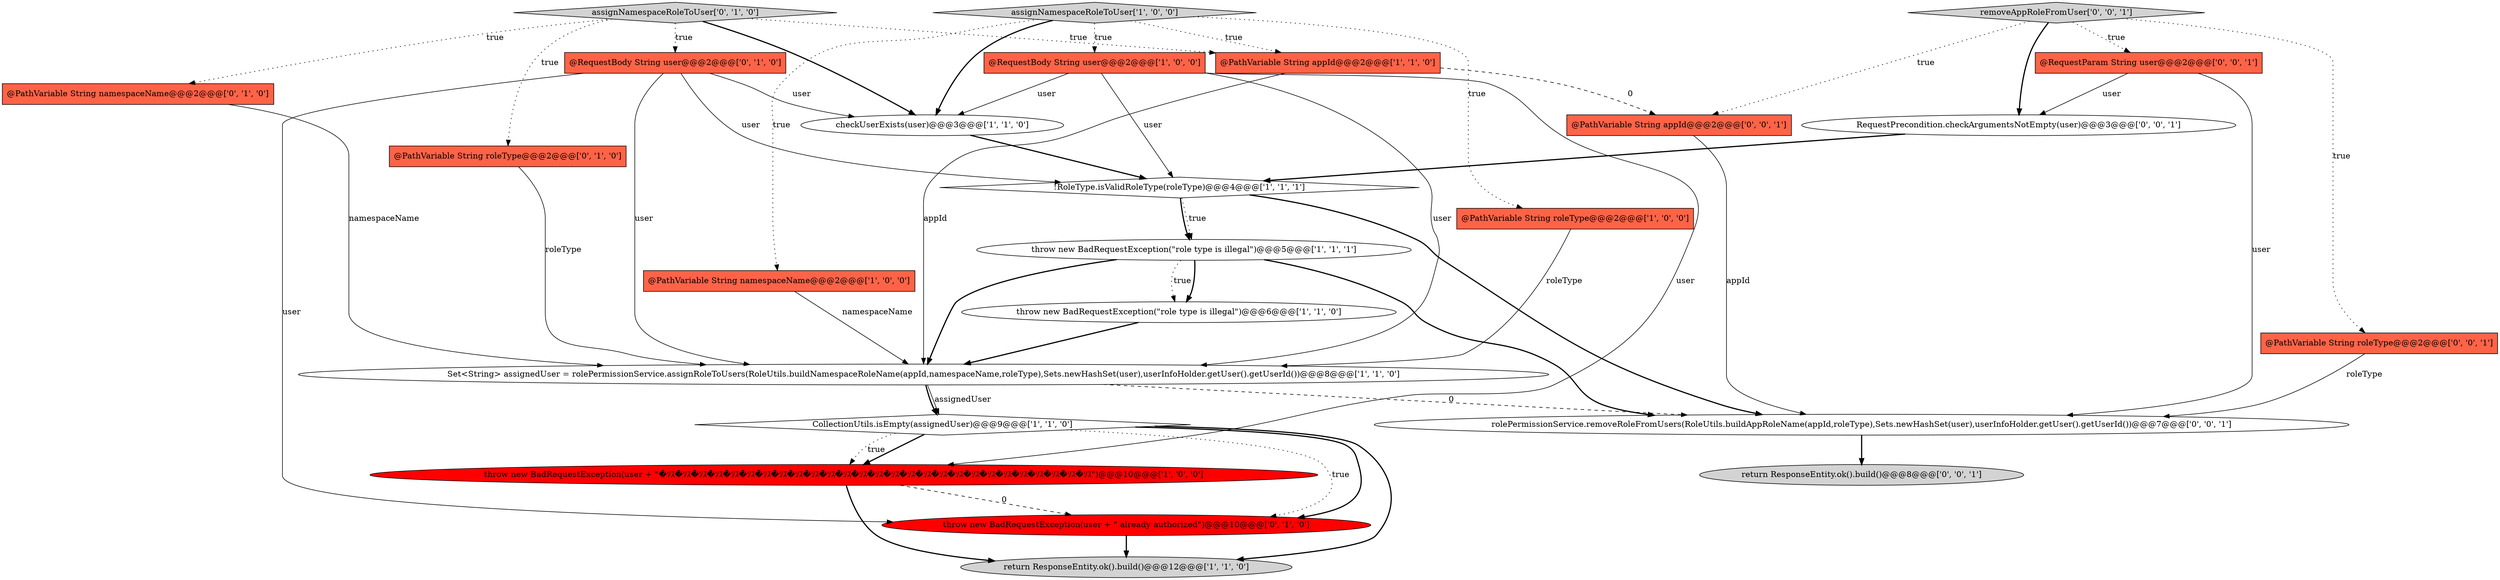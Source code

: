 digraph {
17 [style = filled, label = "@PathVariable String namespaceName@@@2@@@['0', '1', '0']", fillcolor = tomato, shape = box image = "AAA0AAABBB2BBB"];
21 [style = filled, label = "@PathVariable String appId@@@2@@@['0', '0', '1']", fillcolor = tomato, shape = box image = "AAA0AAABBB3BBB"];
22 [style = filled, label = "RequestPrecondition.checkArgumentsNotEmpty(user)@@@3@@@['0', '0', '1']", fillcolor = white, shape = ellipse image = "AAA0AAABBB3BBB"];
1 [style = filled, label = "return ResponseEntity.ok().build()@@@12@@@['1', '1', '0']", fillcolor = lightgray, shape = ellipse image = "AAA0AAABBB1BBB"];
11 [style = filled, label = "assignNamespaceRoleToUser['1', '0', '0']", fillcolor = lightgray, shape = diamond image = "AAA0AAABBB1BBB"];
7 [style = filled, label = "@RequestBody String user@@@2@@@['1', '0', '0']", fillcolor = tomato, shape = box image = "AAA0AAABBB1BBB"];
4 [style = filled, label = "!RoleType.isValidRoleType(roleType)@@@4@@@['1', '1', '1']", fillcolor = white, shape = diamond image = "AAA0AAABBB1BBB"];
0 [style = filled, label = "@PathVariable String roleType@@@2@@@['1', '0', '0']", fillcolor = tomato, shape = box image = "AAA0AAABBB1BBB"];
8 [style = filled, label = "CollectionUtils.isEmpty(assignedUser)@@@9@@@['1', '1', '0']", fillcolor = white, shape = diamond image = "AAA0AAABBB1BBB"];
2 [style = filled, label = "checkUserExists(user)@@@3@@@['1', '1', '0']", fillcolor = white, shape = ellipse image = "AAA0AAABBB1BBB"];
16 [style = filled, label = "@PathVariable String roleType@@@2@@@['0', '1', '0']", fillcolor = tomato, shape = box image = "AAA0AAABBB2BBB"];
18 [style = filled, label = "@PathVariable String roleType@@@2@@@['0', '0', '1']", fillcolor = tomato, shape = box image = "AAA0AAABBB3BBB"];
19 [style = filled, label = "@RequestParam String user@@@2@@@['0', '0', '1']", fillcolor = tomato, shape = box image = "AAA0AAABBB3BBB"];
6 [style = filled, label = "@PathVariable String namespaceName@@@2@@@['1', '0', '0']", fillcolor = tomato, shape = box image = "AAA0AAABBB1BBB"];
23 [style = filled, label = "return ResponseEntity.ok().build()@@@8@@@['0', '0', '1']", fillcolor = lightgray, shape = ellipse image = "AAA0AAABBB3BBB"];
12 [style = filled, label = "@PathVariable String appId@@@2@@@['1', '1', '0']", fillcolor = tomato, shape = box image = "AAA0AAABBB1BBB"];
14 [style = filled, label = "@RequestBody String user@@@2@@@['0', '1', '0']", fillcolor = tomato, shape = box image = "AAA0AAABBB2BBB"];
24 [style = filled, label = "removeAppRoleFromUser['0', '0', '1']", fillcolor = lightgray, shape = diamond image = "AAA0AAABBB3BBB"];
10 [style = filled, label = "throw new BadRequestException(\"role type is illegal\")@@@6@@@['1', '1', '0']", fillcolor = white, shape = ellipse image = "AAA0AAABBB1BBB"];
5 [style = filled, label = "Set<String> assignedUser = rolePermissionService.assignRoleToUsers(RoleUtils.buildNamespaceRoleName(appId,namespaceName,roleType),Sets.newHashSet(user),userInfoHolder.getUser().getUserId())@@@8@@@['1', '1', '0']", fillcolor = white, shape = ellipse image = "AAA0AAABBB1BBB"];
20 [style = filled, label = "rolePermissionService.removeRoleFromUsers(RoleUtils.buildAppRoleName(appId,roleType),Sets.newHashSet(user),userInfoHolder.getUser().getUserId())@@@7@@@['0', '0', '1']", fillcolor = white, shape = ellipse image = "AAA0AAABBB3BBB"];
13 [style = filled, label = "assignNamespaceRoleToUser['0', '1', '0']", fillcolor = lightgray, shape = diamond image = "AAA0AAABBB2BBB"];
15 [style = filled, label = "throw new BadRequestException(user + \" already authorized\")@@@10@@@['0', '1', '0']", fillcolor = red, shape = ellipse image = "AAA1AAABBB2BBB"];
3 [style = filled, label = "throw new BadRequestException(\"role type is illegal\")@@@5@@@['1', '1', '1']", fillcolor = white, shape = ellipse image = "AAA0AAABBB1BBB"];
9 [style = filled, label = "throw new BadRequestException(user + \"�ｿｽ�ｿｽ�ｿｽ�ｿｽ�ｿｽ�ｿｽ�ｿｽ�ｿｽ�ｿｽ�ｿｽ�ｿｽ�ｿｽ�ｿｽ�ｿｽ�ｿｽ�ｿｽ�ｿｽ�ｿｽ�ｿｽ�ｿｽ�ｿｽ�ｿｽ�ｿｽ�ｿｽ�ｿｽ�ｿｽ�ｿｽ\")@@@10@@@['1', '0', '0']", fillcolor = red, shape = ellipse image = "AAA1AAABBB1BBB"];
11->7 [style = dotted, label="true"];
14->5 [style = solid, label="user"];
4->3 [style = bold, label=""];
5->8 [style = bold, label=""];
13->17 [style = dotted, label="true"];
13->16 [style = dotted, label="true"];
8->15 [style = bold, label=""];
12->5 [style = solid, label="appId"];
19->20 [style = solid, label="user"];
13->12 [style = dotted, label="true"];
16->5 [style = solid, label="roleType"];
3->10 [style = dotted, label="true"];
11->12 [style = dotted, label="true"];
14->2 [style = solid, label="user"];
8->15 [style = dotted, label="true"];
7->2 [style = solid, label="user"];
7->5 [style = solid, label="user"];
24->22 [style = bold, label=""];
2->4 [style = bold, label=""];
11->2 [style = bold, label=""];
12->21 [style = dashed, label="0"];
17->5 [style = solid, label="namespaceName"];
5->20 [style = dashed, label="0"];
22->4 [style = bold, label=""];
6->5 [style = solid, label="namespaceName"];
19->22 [style = solid, label="user"];
8->1 [style = bold, label=""];
3->10 [style = bold, label=""];
7->9 [style = solid, label="user"];
3->5 [style = bold, label=""];
3->20 [style = bold, label=""];
4->3 [style = dotted, label="true"];
10->5 [style = bold, label=""];
21->20 [style = solid, label="appId"];
14->4 [style = solid, label="user"];
20->23 [style = bold, label=""];
11->6 [style = dotted, label="true"];
11->0 [style = dotted, label="true"];
7->4 [style = solid, label="user"];
0->5 [style = solid, label="roleType"];
8->9 [style = bold, label=""];
4->20 [style = bold, label=""];
5->8 [style = solid, label="assignedUser"];
24->19 [style = dotted, label="true"];
14->15 [style = solid, label="user"];
8->9 [style = dotted, label="true"];
9->1 [style = bold, label=""];
18->20 [style = solid, label="roleType"];
13->14 [style = dotted, label="true"];
24->21 [style = dotted, label="true"];
24->18 [style = dotted, label="true"];
9->15 [style = dashed, label="0"];
13->2 [style = bold, label=""];
15->1 [style = bold, label=""];
}
